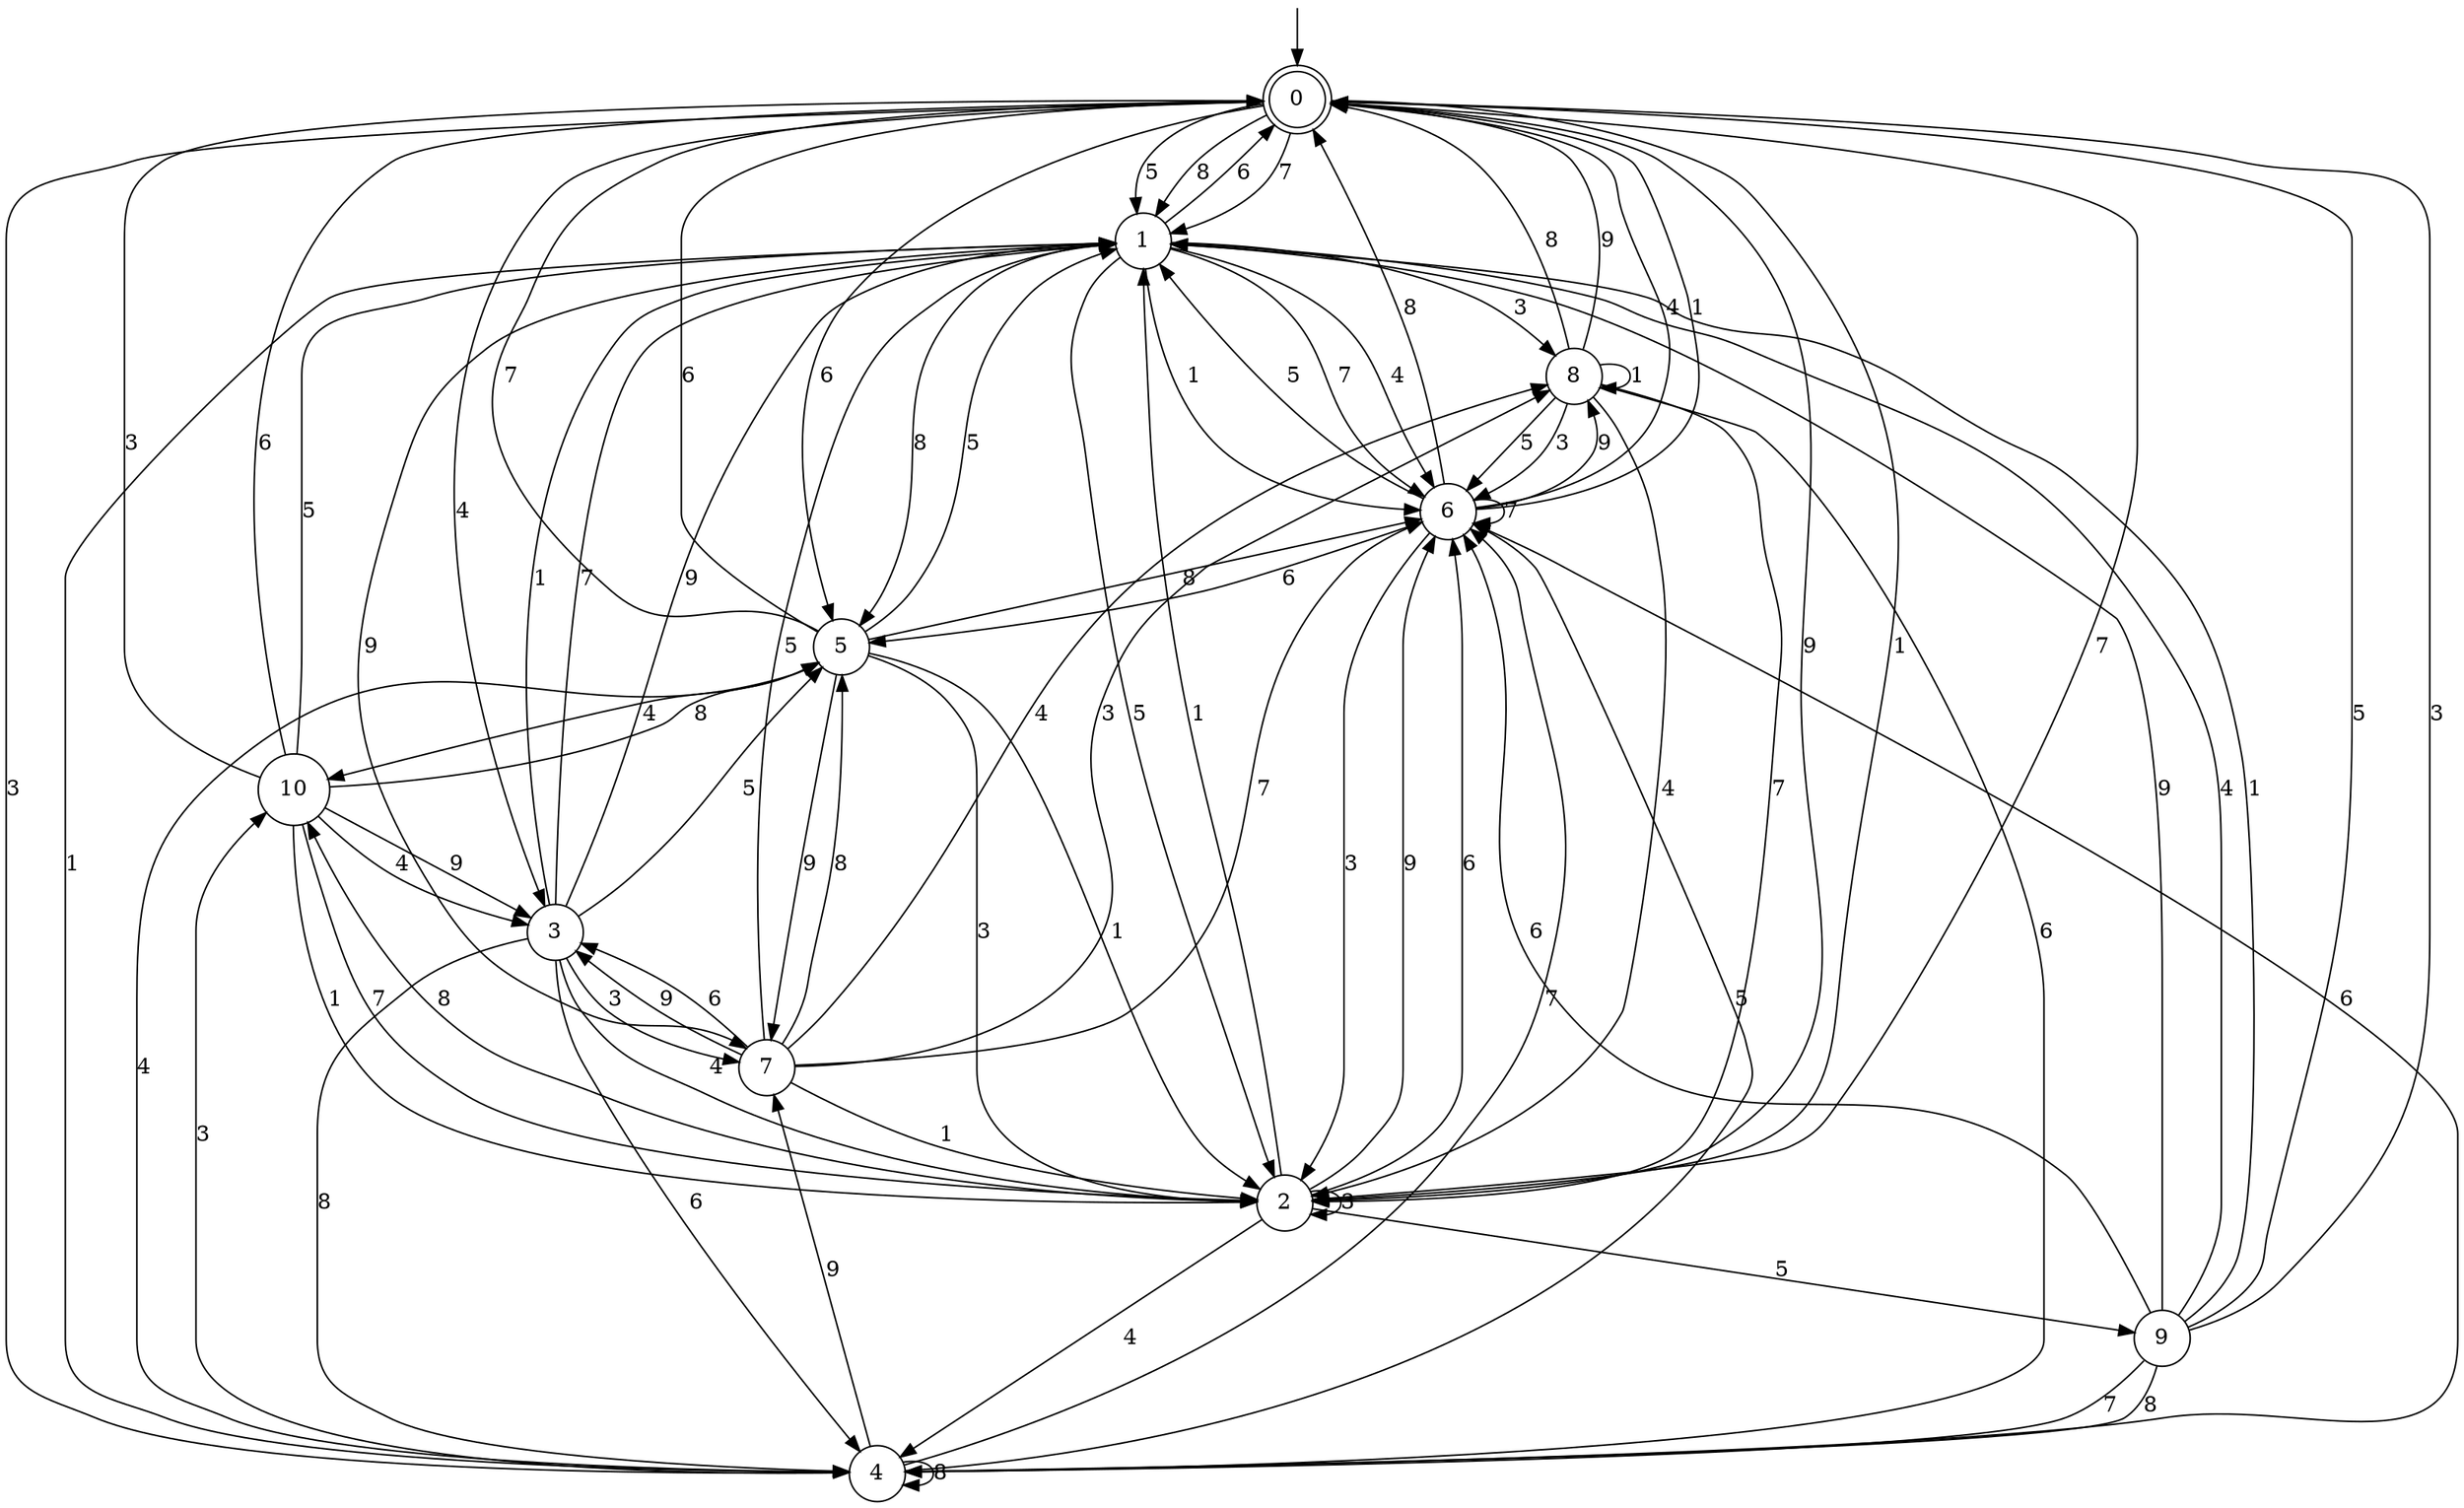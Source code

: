 digraph g {

	s0 [shape="doublecircle" label="0"];
	s1 [shape="circle" label="1"];
	s2 [shape="circle" label="2"];
	s3 [shape="circle" label="3"];
	s4 [shape="circle" label="4"];
	s5 [shape="circle" label="5"];
	s6 [shape="circle" label="6"];
	s7 [shape="circle" label="7"];
	s8 [shape="circle" label="8"];
	s9 [shape="circle" label="9"];
	s10 [shape="circle" label="10"];
	s0 -> s1 [label="7"];
	s0 -> s2 [label="9"];
	s0 -> s1 [label="5"];
	s0 -> s1 [label="8"];
	s0 -> s3 [label="4"];
	s0 -> s4 [label="3"];
	s0 -> s2 [label="1"];
	s0 -> s5 [label="6"];
	s1 -> s6 [label="7"];
	s1 -> s7 [label="9"];
	s1 -> s2 [label="5"];
	s1 -> s5 [label="8"];
	s1 -> s6 [label="4"];
	s1 -> s8 [label="3"];
	s1 -> s6 [label="1"];
	s1 -> s0 [label="6"];
	s2 -> s0 [label="7"];
	s2 -> s6 [label="9"];
	s2 -> s9 [label="5"];
	s2 -> s10 [label="8"];
	s2 -> s4 [label="4"];
	s2 -> s2 [label="3"];
	s2 -> s1 [label="1"];
	s2 -> s6 [label="6"];
	s3 -> s1 [label="7"];
	s3 -> s1 [label="9"];
	s3 -> s5 [label="5"];
	s3 -> s4 [label="8"];
	s3 -> s2 [label="4"];
	s3 -> s7 [label="3"];
	s3 -> s1 [label="1"];
	s3 -> s4 [label="6"];
	s4 -> s6 [label="7"];
	s4 -> s7 [label="9"];
	s4 -> s6 [label="5"];
	s4 -> s4 [label="8"];
	s4 -> s5 [label="4"];
	s4 -> s10 [label="3"];
	s4 -> s1 [label="1"];
	s4 -> s6 [label="6"];
	s5 -> s0 [label="7"];
	s5 -> s7 [label="9"];
	s5 -> s1 [label="5"];
	s5 -> s6 [label="8"];
	s5 -> s10 [label="4"];
	s5 -> s2 [label="3"];
	s5 -> s2 [label="1"];
	s5 -> s0 [label="6"];
	s6 -> s6 [label="7"];
	s6 -> s8 [label="9"];
	s6 -> s1 [label="5"];
	s6 -> s0 [label="8"];
	s6 -> s0 [label="4"];
	s6 -> s2 [label="3"];
	s6 -> s0 [label="1"];
	s6 -> s5 [label="6"];
	s7 -> s6 [label="7"];
	s7 -> s3 [label="9"];
	s7 -> s1 [label="5"];
	s7 -> s5 [label="8"];
	s7 -> s8 [label="4"];
	s7 -> s8 [label="3"];
	s7 -> s2 [label="1"];
	s7 -> s3 [label="6"];
	s8 -> s2 [label="7"];
	s8 -> s0 [label="9"];
	s8 -> s6 [label="5"];
	s8 -> s0 [label="8"];
	s8 -> s2 [label="4"];
	s8 -> s6 [label="3"];
	s8 -> s8 [label="1"];
	s8 -> s4 [label="6"];
	s9 -> s4 [label="7"];
	s9 -> s1 [label="9"];
	s9 -> s0 [label="5"];
	s9 -> s4 [label="8"];
	s9 -> s1 [label="4"];
	s9 -> s0 [label="3"];
	s9 -> s1 [label="1"];
	s9 -> s6 [label="6"];
	s10 -> s2 [label="7"];
	s10 -> s3 [label="9"];
	s10 -> s1 [label="5"];
	s10 -> s5 [label="8"];
	s10 -> s3 [label="4"];
	s10 -> s0 [label="3"];
	s10 -> s2 [label="1"];
	s10 -> s0 [label="6"];

__start0 [label="" shape="none" width="0" height="0"];
__start0 -> s0;

}
